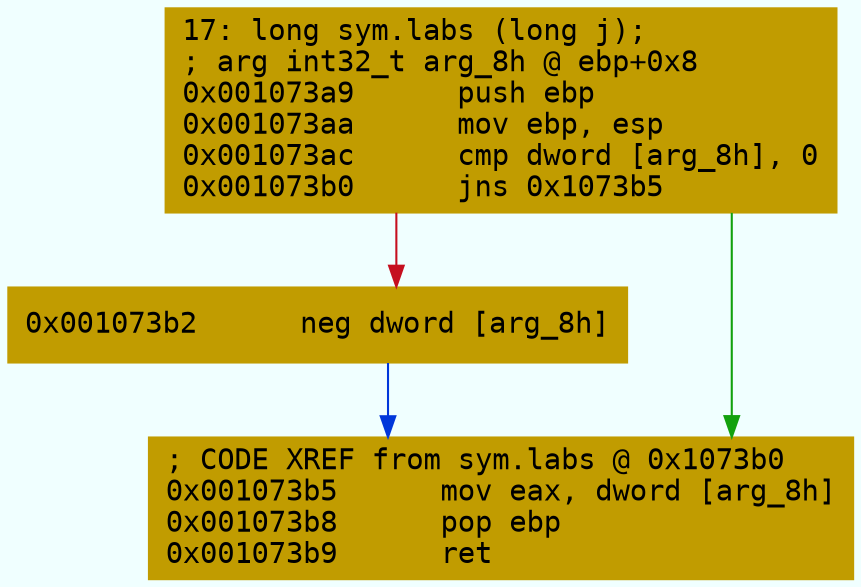 digraph code {
	graph [bgcolor=azure fontsize=8 fontname="Courier" splines="ortho"];
	node [fillcolor=gray style=filled shape=box];
	edge [arrowhead="normal"];
	"0x001073a9" [URL="sym.labs/0x001073a9", fillcolor="#c19c00",color="#c19c00", fontname="Courier",label="17: long sym.labs (long j);\l; arg int32_t arg_8h @ ebp+0x8\l0x001073a9      push ebp\l0x001073aa      mov ebp, esp\l0x001073ac      cmp dword [arg_8h], 0\l0x001073b0      jns 0x1073b5\l"]
	"0x001073b2" [URL="sym.labs/0x001073b2", fillcolor="#c19c00",color="#c19c00", fontname="Courier",label="0x001073b2      neg dword [arg_8h]\l"]
	"0x001073b5" [URL="sym.labs/0x001073b5", fillcolor="#c19c00",color="#c19c00", fontname="Courier",label="; CODE XREF from sym.labs @ 0x1073b0\l0x001073b5      mov eax, dword [arg_8h]\l0x001073b8      pop ebp\l0x001073b9      ret\l"]
        "0x001073a9" -> "0x001073b5" [color="#13a10e"];
        "0x001073a9" -> "0x001073b2" [color="#c50f1f"];
        "0x001073b2" -> "0x001073b5" [color="#0037da"];
}
